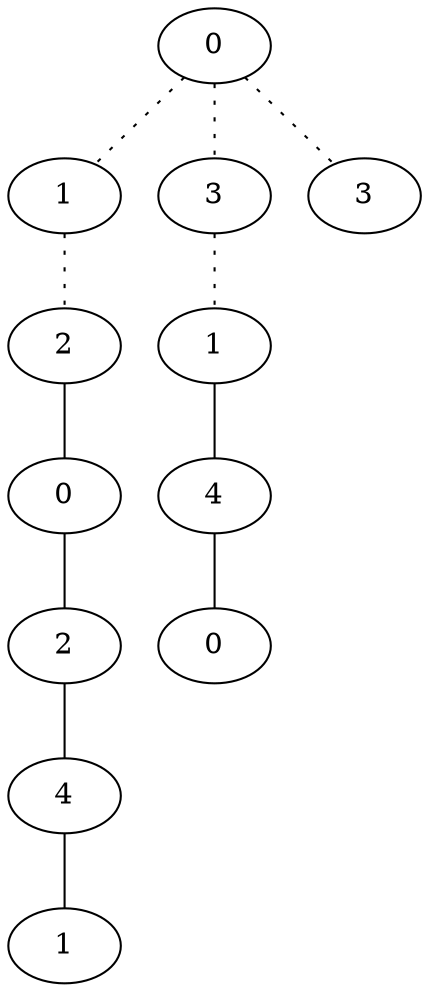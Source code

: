 graph {
a0[label=0];
a1[label=1];
a2[label=2];
a3[label=0];
a4[label=2];
a5[label=4];
a6[label=1];
a7[label=3];
a8[label=1];
a9[label=4];
a10[label=0];
a11[label=3];
a0 -- a1 [style=dotted];
a0 -- a7 [style=dotted];
a0 -- a11 [style=dotted];
a1 -- a2 [style=dotted];
a2 -- a3;
a3 -- a4;
a4 -- a5;
a5 -- a6;
a7 -- a8 [style=dotted];
a8 -- a9;
a9 -- a10;
}
